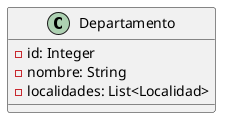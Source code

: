 @startuml
'https://plantuml.com/class-diagram

class Departamento {
  - id: Integer
  - nombre: String
  - localidades: List<Localidad>
}

@enduml